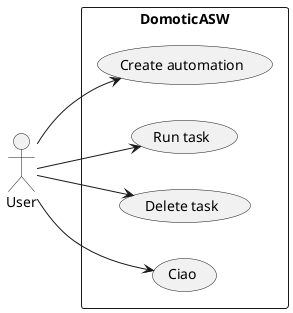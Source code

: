 @startuml use-case

left to right direction

actor User

rectangle DomoticASW {
    User --> (Create automation)
    User --> (Run task)
    User --> (Delete task)
    User --> (Ciao)
}

@enduml
